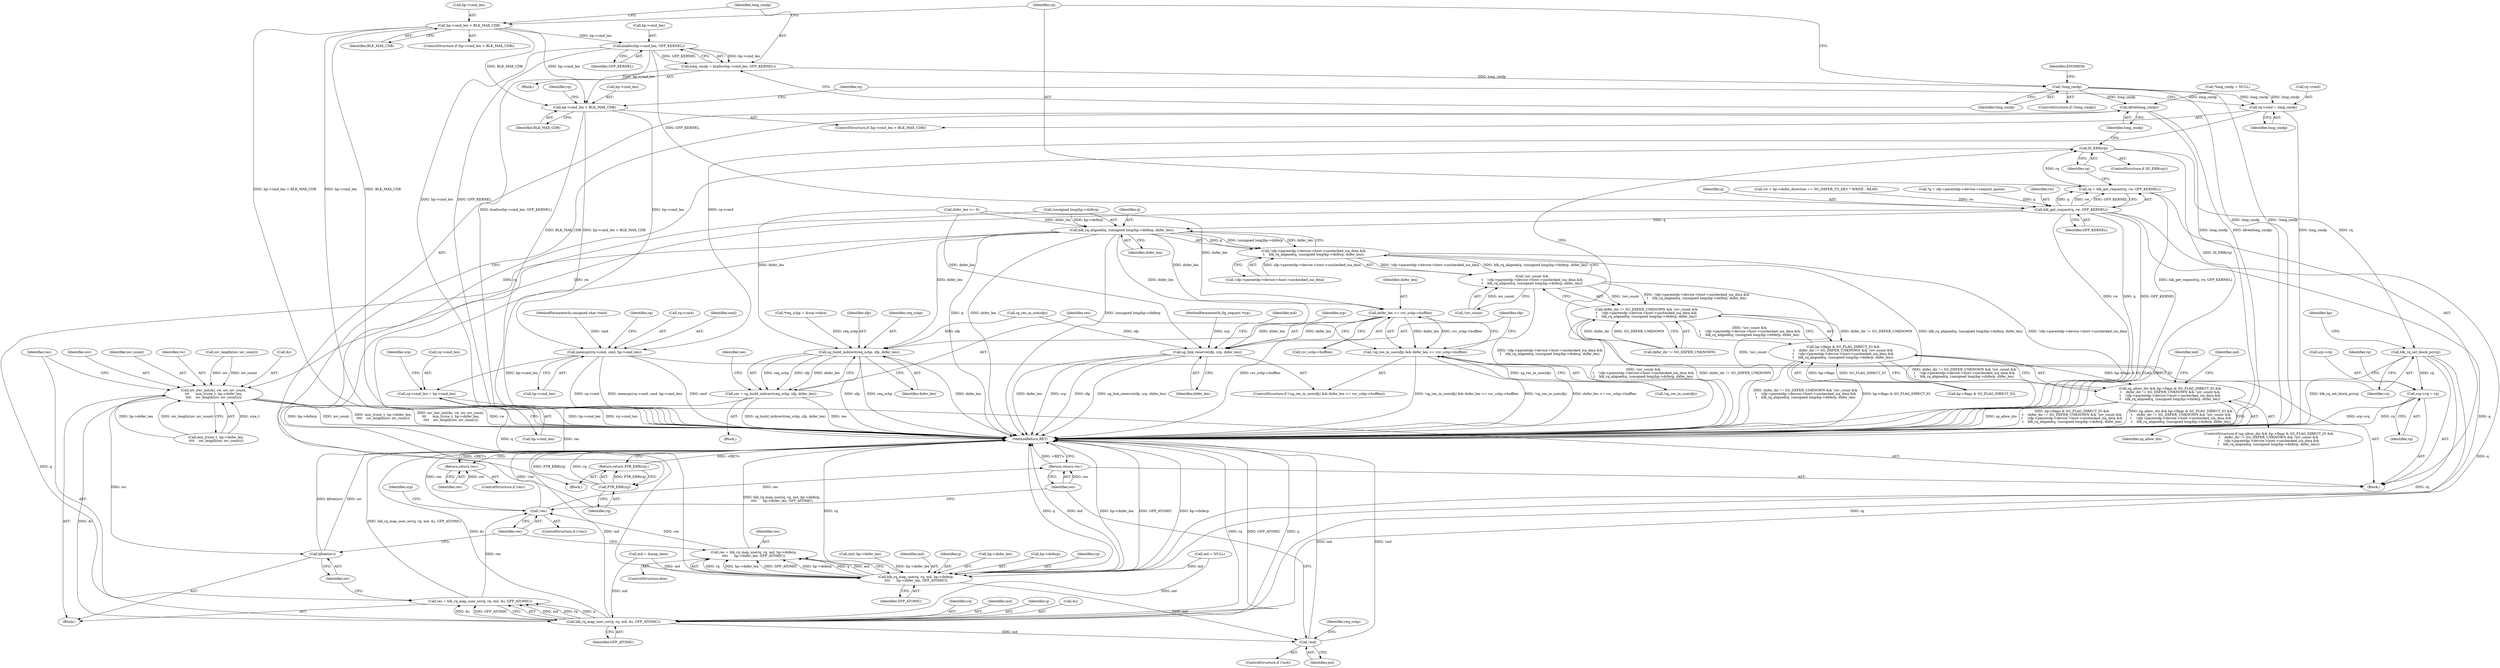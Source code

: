 digraph "0_linux_451a2886b6bf90e2fb378f7c46c655450fb96e81@pointer" {
"1000199" [label="(Call,kzalloc(hp->cmd_len, GFP_KERNEL))"];
"1000191" [label="(Call,hp->cmd_len > BLK_MAX_CDB)"];
"1000197" [label="(Call,long_cmdp = kzalloc(hp->cmd_len, GFP_KERNEL))"];
"1000205" [label="(Call,!long_cmdp)"];
"1000220" [label="(Call,kfree(long_cmdp))"];
"1000233" [label="(Call,rq->cmd = long_cmdp)"];
"1000238" [label="(Call,memcpy(rq->cmd, cmd, hp->cmd_len))"];
"1000246" [label="(Call,rq->cmd_len = hp->cmd_len)"];
"1000212" [label="(Call,blk_get_request(q, rw, GFP_KERNEL))"];
"1000210" [label="(Call,rq = blk_get_request(q, rw, GFP_KERNEL))"];
"1000217" [label="(Call,IS_ERR(rq))"];
"1000223" [label="(Call,PTR_ERR(rq))"];
"1000222" [label="(Return,return PTR_ERR(rq);)"];
"1000225" [label="(Call,blk_rq_set_block_pc(rq))"];
"1000253" [label="(Call,srp->rq = rq)"];
"1000457" [label="(Call,blk_rq_map_user_iov(q, rq, md, &i, GFP_ATOMIC))"];
"1000455" [label="(Call,res = blk_rq_map_user_iov(q, rq, md, &i, GFP_ATOMIC))"];
"1000481" [label="(Call,!res)"];
"1000505" [label="(Return,return res;)"];
"1000492" [label="(Call,!md)"];
"1000469" [label="(Call,blk_rq_map_user(q, rq, md, hp->dxferp,\n\t\t\t\t      hp->dxfer_len, GFP_ATOMIC))"];
"1000467" [label="(Call,res = blk_rq_map_user(q, rq, md, hp->dxferp,\n\t\t\t\t      hp->dxfer_len, GFP_ATOMIC))"];
"1000312" [label="(Call,blk_rq_aligned(q, (unsigned long)hp->dxferp, dxfer_len))"];
"1000301" [label="(Call,!sfp->parentdp->device->host->unchecked_isa_dma &&\n\t    blk_rq_aligned(q, (unsigned long)hp->dxferp, dxfer_len))"];
"1000298" [label="(Call,!iov_count &&\n\t    !sfp->parentdp->device->host->unchecked_isa_dma &&\n\t    blk_rq_aligned(q, (unsigned long)hp->dxferp, dxfer_len))"];
"1000294" [label="(Call,dxfer_dir != SG_DXFER_UNKNOWN && !iov_count &&\n\t    !sfp->parentdp->device->host->unchecked_isa_dma &&\n\t    blk_rq_aligned(q, (unsigned long)hp->dxferp, dxfer_len))"];
"1000288" [label="(Call,hp->flags & SG_FLAG_DIRECT_IO &&\n\t    dxfer_dir != SG_DXFER_UNKNOWN && !iov_count &&\n\t    !sfp->parentdp->device->host->unchecked_isa_dma &&\n\t    blk_rq_aligned(q, (unsigned long)hp->dxferp, dxfer_len))"];
"1000286" [label="(Call,sg_allow_dio && hp->flags & SG_FLAG_DIRECT_IO &&\n\t    dxfer_dir != SG_DXFER_UNKNOWN && !iov_count &&\n\t    !sfp->parentdp->device->host->unchecked_isa_dma &&\n\t    blk_rq_aligned(q, (unsigned long)hp->dxferp, dxfer_len))"];
"1000336" [label="(Call,dxfer_len <= rsv_schp->bufflen)"];
"1000332" [label="(Call,!sg_res_in_use(sfp) && dxfer_len <= rsv_schp->bufflen)"];
"1000341" [label="(Call,sg_link_reserve(sfp, srp, dxfer_len))"];
"1000349" [label="(Call,sg_build_indirect(req_schp, sfp, dxfer_len))"];
"1000347" [label="(Call,res = sg_build_indirect(req_schp, sfp, dxfer_len))"];
"1000355" [label="(Return,return res;)"];
"1000441" [label="(Call,iov_iter_init(&i, rw, iov, iov_count,\n\t\t\t      min_t(size_t, hp->dxfer_len,\n\t\t\t\t    iov_length(iov, iov_count))))"];
"1000464" [label="(Call,kfree(iov))"];
"1000228" [label="(Call,hp->cmd_len > BLK_MAX_CDB)"];
"1000243" [label="(Call,hp->cmd_len)"];
"1000254" [label="(Call,srp->rq)"];
"1000229" [label="(Call,hp->cmd_len)"];
"1000355" [label="(Return,return res;)"];
"1000482" [label="(Identifier,res)"];
"1000321" [label="(Identifier,md)"];
"1000200" [label="(Call,hp->cmd_len)"];
"1000222" [label="(Return,return PTR_ERR(rq);)"];
"1000332" [label="(Call,!sg_res_in_use(sfp) && dxfer_len <= rsv_schp->bufflen)"];
"1000452" [label="(Call,iov_length(iov, iov_count))"];
"1000347" [label="(Call,res = sg_build_indirect(req_schp, sfp, dxfer_len))"];
"1000314" [label="(Call,(unsigned long)hp->dxferp)"];
"1000481" [label="(Call,!res)"];
"1000442" [label="(Call,&i)"];
"1000225" [label="(Call,blk_rq_set_block_pc(rq))"];
"1000348" [label="(Identifier,res)"];
"1000344" [label="(Identifier,dxfer_len)"];
"1000491" [label="(ControlStructure,if (!md))"];
"1000486" [label="(Identifier,srp)"];
"1000210" [label="(Call,rq = blk_get_request(q, rw, GFP_KERNEL))"];
"1000331" [label="(ControlStructure,if (!sg_res_in_use(sfp) && dxfer_len <= rsv_schp->bufflen))"];
"1000507" [label="(MethodReturn,RET)"];
"1000463" [label="(Identifier,GFP_ATOMIC)"];
"1000178" [label="(Call,*long_cmdp = NULL)"];
"1000199" [label="(Call,kzalloc(hp->cmd_len, GFP_KERNEL))"];
"1000246" [label="(Call,rq->cmd_len = hp->cmd_len)"];
"1000212" [label="(Call,blk_get_request(q, rw, GFP_KERNEL))"];
"1000289" [label="(Call,hp->flags & SG_FLAG_DIRECT_IO)"];
"1000455" [label="(Call,res = blk_rq_map_user_iov(q, rq, md, &i, GFP_ATOMIC))"];
"1000123" [label="(Call,(int) hp->dxfer_len)"];
"1000472" [label="(Identifier,md)"];
"1000228" [label="(Call,hp->cmd_len > BLK_MAX_CDB)"];
"1000337" [label="(Identifier,dxfer_len)"];
"1000234" [label="(Call,rq->cmd)"];
"1000356" [label="(Identifier,res)"];
"1000333" [label="(Call,!sg_res_in_use(sfp))"];
"1000319" [label="(Identifier,dxfer_len)"];
"1000257" [label="(Identifier,rq)"];
"1000343" [label="(Identifier,srp)"];
"1000219" [label="(Block,)"];
"1000445" [label="(Identifier,iov)"];
"1000242" [label="(Identifier,cmd)"];
"1000465" [label="(Identifier,iov)"];
"1000230" [label="(Identifier,hp)"];
"1000505" [label="(Return,return res;)"];
"1000195" [label="(Identifier,BLK_MAX_CDB)"];
"1000227" [label="(ControlStructure,if (hp->cmd_len > BLK_MAX_CDB))"];
"1000446" [label="(Identifier,iov_count)"];
"1000325" [label="(Identifier,md)"];
"1000205" [label="(Call,!long_cmdp)"];
"1000313" [label="(Identifier,q)"];
"1000479" [label="(Identifier,GFP_ATOMIC)"];
"1000466" [label="(ControlStructure,else)"];
"1000470" [label="(Identifier,q)"];
"1000203" [label="(Identifier,GFP_KERNEL)"];
"1000352" [label="(Identifier,dxfer_len)"];
"1000226" [label="(Identifier,rq)"];
"1000287" [label="(Identifier,sg_allow_dio)"];
"1000476" [label="(Call,hp->dxfer_len)"];
"1000190" [label="(ControlStructure,if (hp->cmd_len > BLK_MAX_CDB))"];
"1000459" [label="(Identifier,rq)"];
"1000334" [label="(Call,sg_res_in_use(sfp))"];
"1000469" [label="(Call,blk_rq_map_user(q, rq, md, hp->dxferp,\n\t\t\t\t      hp->dxfer_len, GFP_ATOMIC))"];
"1000473" [label="(Call,hp->dxferp)"];
"1000302" [label="(Call,!sfp->parentdp->device->host->unchecked_isa_dma)"];
"1000216" [label="(ControlStructure,if (IS_ERR(rq)))"];
"1000102" [label="(MethodParameterIn,Sg_request *srp)"];
"1000285" [label="(ControlStructure,if (sg_allow_dio && hp->flags & SG_FLAG_DIRECT_IO &&\n\t    dxfer_dir != SG_DXFER_UNKNOWN && !iov_count &&\n\t    !sfp->parentdp->device->host->unchecked_isa_dma &&\n\t    blk_rq_aligned(q, (unsigned long)hp->dxferp, dxfer_len)))"];
"1000247" [label="(Call,rq->cmd_len)"];
"1000238" [label="(Call,memcpy(rq->cmd, cmd, hp->cmd_len))"];
"1000277" [label="(Call,dxfer_len <= 0)"];
"1000250" [label="(Call,hp->cmd_len)"];
"1000141" [label="(Call,*req_schp = &srp->data)"];
"1000460" [label="(Identifier,md)"];
"1000191" [label="(Call,hp->cmd_len > BLK_MAX_CDB)"];
"1000301" [label="(Call,!sfp->parentdp->device->host->unchecked_isa_dma &&\n\t    blk_rq_aligned(q, (unsigned long)hp->dxferp, dxfer_len))"];
"1000441" [label="(Call,iov_iter_init(&i, rw, iov, iov_count,\n\t\t\t      min_t(size_t, hp->dxfer_len,\n\t\t\t\t    iov_length(iov, iov_count))))"];
"1000260" [label="(Identifier,rq)"];
"1000288" [label="(Call,hp->flags & SG_FLAG_DIRECT_IO &&\n\t    dxfer_dir != SG_DXFER_UNKNOWN && !iov_count &&\n\t    !sfp->parentdp->device->host->unchecked_isa_dma &&\n\t    blk_rq_aligned(q, (unsigned long)hp->dxferp, dxfer_len))"];
"1000232" [label="(Identifier,BLK_MAX_CDB)"];
"1000324" [label="(Call,md = &map_data)"];
"1000233" [label="(Call,rq->cmd = long_cmdp)"];
"1000192" [label="(Call,hp->cmd_len)"];
"1000493" [label="(Identifier,md)"];
"1000457" [label="(Call,blk_rq_map_user_iov(q, rq, md, &i, GFP_ATOMIC))"];
"1000458" [label="(Identifier,q)"];
"1000480" [label="(ControlStructure,if (!res))"];
"1000444" [label="(Identifier,rw)"];
"1000456" [label="(Identifier,res)"];
"1000213" [label="(Identifier,q)"];
"1000198" [label="(Identifier,long_cmdp)"];
"1000418" [label="(Block,)"];
"1000103" [label="(MethodParameterIn,unsigned char *cmd)"];
"1000215" [label="(Identifier,GFP_KERNEL)"];
"1000492" [label="(Call,!md)"];
"1000167" [label="(Call,rw = hp->dxfer_direction == SG_DXFER_TO_DEV ? WRITE : READ)"];
"1000217" [label="(Call,IS_ERR(rq))"];
"1000295" [label="(Call,dxfer_dir != SG_DXFER_UNKNOWN)"];
"1000351" [label="(Identifier,sfp)"];
"1000155" [label="(Call,*q = sfp->parentdp->device->request_queue)"];
"1000341" [label="(Call,sg_link_reserve(sfp, srp, dxfer_len))"];
"1000204" [label="(ControlStructure,if (!long_cmdp))"];
"1000220" [label="(Call,kfree(long_cmdp))"];
"1000497" [label="(Identifier,req_schp)"];
"1000350" [label="(Identifier,req_schp)"];
"1000298" [label="(Call,!iov_count &&\n\t    !sfp->parentdp->device->host->unchecked_isa_dma &&\n\t    blk_rq_aligned(q, (unsigned long)hp->dxferp, dxfer_len))"];
"1000349" [label="(Call,sg_build_indirect(req_schp, sfp, dxfer_len))"];
"1000346" [label="(Block,)"];
"1000197" [label="(Call,long_cmdp = kzalloc(hp->cmd_len, GFP_KERNEL))"];
"1000299" [label="(Call,!iov_count)"];
"1000223" [label="(Call,PTR_ERR(rq))"];
"1000237" [label="(Identifier,long_cmdp)"];
"1000235" [label="(Identifier,rq)"];
"1000214" [label="(Identifier,rw)"];
"1000218" [label="(Identifier,rq)"];
"1000206" [label="(Identifier,long_cmdp)"];
"1000248" [label="(Identifier,rq)"];
"1000336" [label="(Call,dxfer_len <= rsv_schp->bufflen)"];
"1000464" [label="(Call,kfree(iov))"];
"1000286" [label="(Call,sg_allow_dio && hp->flags & SG_FLAG_DIRECT_IO &&\n\t    dxfer_dir != SG_DXFER_UNKNOWN && !iov_count &&\n\t    !sfp->parentdp->device->host->unchecked_isa_dma &&\n\t    blk_rq_aligned(q, (unsigned long)hp->dxferp, dxfer_len))"];
"1000471" [label="(Identifier,rq)"];
"1000224" [label="(Identifier,rq)"];
"1000221" [label="(Identifier,long_cmdp)"];
"1000461" [label="(Call,&i)"];
"1000209" [label="(Identifier,ENOMEM)"];
"1000468" [label="(Identifier,res)"];
"1000294" [label="(Call,dxfer_dir != SG_DXFER_UNKNOWN && !iov_count &&\n\t    !sfp->parentdp->device->host->unchecked_isa_dma &&\n\t    blk_rq_aligned(q, (unsigned long)hp->dxferp, dxfer_len))"];
"1000338" [label="(Call,rsv_schp->bufflen)"];
"1000342" [label="(Identifier,sfp)"];
"1000354" [label="(Identifier,res)"];
"1000447" [label="(Call,min_t(size_t, hp->dxfer_len,\n\t\t\t\t    iov_length(iov, iov_count)))"];
"1000253" [label="(Call,srp->rq = rq)"];
"1000506" [label="(Identifier,res)"];
"1000240" [label="(Identifier,rq)"];
"1000312" [label="(Call,blk_rq_aligned(q, (unsigned long)hp->dxferp, dxfer_len))"];
"1000467" [label="(Call,res = blk_rq_map_user(q, rq, md, hp->dxferp,\n\t\t\t\t      hp->dxfer_len, GFP_ATOMIC))"];
"1000104" [label="(Block,)"];
"1000359" [label="(Identifier,md)"];
"1000353" [label="(ControlStructure,if (res))"];
"1000196" [label="(Block,)"];
"1000320" [label="(Call,md = NULL)"];
"1000255" [label="(Identifier,srp)"];
"1000211" [label="(Identifier,rq)"];
"1000239" [label="(Call,rq->cmd)"];
"1000199" -> "1000197"  [label="AST: "];
"1000199" -> "1000203"  [label="CFG: "];
"1000200" -> "1000199"  [label="AST: "];
"1000203" -> "1000199"  [label="AST: "];
"1000197" -> "1000199"  [label="CFG: "];
"1000199" -> "1000507"  [label="DDG: hp->cmd_len"];
"1000199" -> "1000507"  [label="DDG: GFP_KERNEL"];
"1000199" -> "1000197"  [label="DDG: hp->cmd_len"];
"1000199" -> "1000197"  [label="DDG: GFP_KERNEL"];
"1000191" -> "1000199"  [label="DDG: hp->cmd_len"];
"1000199" -> "1000212"  [label="DDG: GFP_KERNEL"];
"1000199" -> "1000228"  [label="DDG: hp->cmd_len"];
"1000191" -> "1000190"  [label="AST: "];
"1000191" -> "1000195"  [label="CFG: "];
"1000192" -> "1000191"  [label="AST: "];
"1000195" -> "1000191"  [label="AST: "];
"1000198" -> "1000191"  [label="CFG: "];
"1000211" -> "1000191"  [label="CFG: "];
"1000191" -> "1000507"  [label="DDG: BLK_MAX_CDB"];
"1000191" -> "1000507"  [label="DDG: hp->cmd_len > BLK_MAX_CDB"];
"1000191" -> "1000507"  [label="DDG: hp->cmd_len"];
"1000191" -> "1000228"  [label="DDG: hp->cmd_len"];
"1000191" -> "1000228"  [label="DDG: BLK_MAX_CDB"];
"1000197" -> "1000196"  [label="AST: "];
"1000198" -> "1000197"  [label="AST: "];
"1000206" -> "1000197"  [label="CFG: "];
"1000197" -> "1000507"  [label="DDG: kzalloc(hp->cmd_len, GFP_KERNEL)"];
"1000197" -> "1000205"  [label="DDG: long_cmdp"];
"1000205" -> "1000204"  [label="AST: "];
"1000205" -> "1000206"  [label="CFG: "];
"1000206" -> "1000205"  [label="AST: "];
"1000209" -> "1000205"  [label="CFG: "];
"1000211" -> "1000205"  [label="CFG: "];
"1000205" -> "1000507"  [label="DDG: long_cmdp"];
"1000205" -> "1000507"  [label="DDG: !long_cmdp"];
"1000205" -> "1000220"  [label="DDG: long_cmdp"];
"1000205" -> "1000233"  [label="DDG: long_cmdp"];
"1000220" -> "1000219"  [label="AST: "];
"1000220" -> "1000221"  [label="CFG: "];
"1000221" -> "1000220"  [label="AST: "];
"1000224" -> "1000220"  [label="CFG: "];
"1000220" -> "1000507"  [label="DDG: long_cmdp"];
"1000220" -> "1000507"  [label="DDG: kfree(long_cmdp)"];
"1000178" -> "1000220"  [label="DDG: long_cmdp"];
"1000233" -> "1000227"  [label="AST: "];
"1000233" -> "1000237"  [label="CFG: "];
"1000234" -> "1000233"  [label="AST: "];
"1000237" -> "1000233"  [label="AST: "];
"1000240" -> "1000233"  [label="CFG: "];
"1000233" -> "1000507"  [label="DDG: long_cmdp"];
"1000178" -> "1000233"  [label="DDG: long_cmdp"];
"1000233" -> "1000238"  [label="DDG: rq->cmd"];
"1000238" -> "1000104"  [label="AST: "];
"1000238" -> "1000243"  [label="CFG: "];
"1000239" -> "1000238"  [label="AST: "];
"1000242" -> "1000238"  [label="AST: "];
"1000243" -> "1000238"  [label="AST: "];
"1000248" -> "1000238"  [label="CFG: "];
"1000238" -> "1000507"  [label="DDG: rq->cmd"];
"1000238" -> "1000507"  [label="DDG: memcpy(rq->cmd, cmd, hp->cmd_len)"];
"1000238" -> "1000507"  [label="DDG: cmd"];
"1000103" -> "1000238"  [label="DDG: cmd"];
"1000228" -> "1000238"  [label="DDG: hp->cmd_len"];
"1000238" -> "1000246"  [label="DDG: hp->cmd_len"];
"1000246" -> "1000104"  [label="AST: "];
"1000246" -> "1000250"  [label="CFG: "];
"1000247" -> "1000246"  [label="AST: "];
"1000250" -> "1000246"  [label="AST: "];
"1000255" -> "1000246"  [label="CFG: "];
"1000246" -> "1000507"  [label="DDG: hp->cmd_len"];
"1000246" -> "1000507"  [label="DDG: rq->cmd_len"];
"1000212" -> "1000210"  [label="AST: "];
"1000212" -> "1000215"  [label="CFG: "];
"1000213" -> "1000212"  [label="AST: "];
"1000214" -> "1000212"  [label="AST: "];
"1000215" -> "1000212"  [label="AST: "];
"1000210" -> "1000212"  [label="CFG: "];
"1000212" -> "1000507"  [label="DDG: rw"];
"1000212" -> "1000507"  [label="DDG: q"];
"1000212" -> "1000507"  [label="DDG: GFP_KERNEL"];
"1000212" -> "1000210"  [label="DDG: q"];
"1000212" -> "1000210"  [label="DDG: rw"];
"1000212" -> "1000210"  [label="DDG: GFP_KERNEL"];
"1000155" -> "1000212"  [label="DDG: q"];
"1000167" -> "1000212"  [label="DDG: rw"];
"1000212" -> "1000312"  [label="DDG: q"];
"1000212" -> "1000441"  [label="DDG: rw"];
"1000212" -> "1000457"  [label="DDG: q"];
"1000212" -> "1000469"  [label="DDG: q"];
"1000210" -> "1000104"  [label="AST: "];
"1000211" -> "1000210"  [label="AST: "];
"1000218" -> "1000210"  [label="CFG: "];
"1000210" -> "1000507"  [label="DDG: blk_get_request(q, rw, GFP_KERNEL)"];
"1000210" -> "1000217"  [label="DDG: rq"];
"1000217" -> "1000216"  [label="AST: "];
"1000217" -> "1000218"  [label="CFG: "];
"1000218" -> "1000217"  [label="AST: "];
"1000221" -> "1000217"  [label="CFG: "];
"1000226" -> "1000217"  [label="CFG: "];
"1000217" -> "1000507"  [label="DDG: IS_ERR(rq)"];
"1000217" -> "1000223"  [label="DDG: rq"];
"1000217" -> "1000225"  [label="DDG: rq"];
"1000223" -> "1000222"  [label="AST: "];
"1000223" -> "1000224"  [label="CFG: "];
"1000224" -> "1000223"  [label="AST: "];
"1000222" -> "1000223"  [label="CFG: "];
"1000223" -> "1000507"  [label="DDG: PTR_ERR(rq)"];
"1000223" -> "1000507"  [label="DDG: rq"];
"1000223" -> "1000222"  [label="DDG: PTR_ERR(rq)"];
"1000222" -> "1000219"  [label="AST: "];
"1000507" -> "1000222"  [label="CFG: "];
"1000222" -> "1000507"  [label="DDG: <RET>"];
"1000225" -> "1000104"  [label="AST: "];
"1000225" -> "1000226"  [label="CFG: "];
"1000226" -> "1000225"  [label="AST: "];
"1000230" -> "1000225"  [label="CFG: "];
"1000225" -> "1000507"  [label="DDG: blk_rq_set_block_pc(rq)"];
"1000225" -> "1000253"  [label="DDG: rq"];
"1000225" -> "1000457"  [label="DDG: rq"];
"1000225" -> "1000469"  [label="DDG: rq"];
"1000253" -> "1000104"  [label="AST: "];
"1000253" -> "1000257"  [label="CFG: "];
"1000254" -> "1000253"  [label="AST: "];
"1000257" -> "1000253"  [label="AST: "];
"1000260" -> "1000253"  [label="CFG: "];
"1000253" -> "1000507"  [label="DDG: srp->rq"];
"1000253" -> "1000507"  [label="DDG: rq"];
"1000457" -> "1000455"  [label="AST: "];
"1000457" -> "1000463"  [label="CFG: "];
"1000458" -> "1000457"  [label="AST: "];
"1000459" -> "1000457"  [label="AST: "];
"1000460" -> "1000457"  [label="AST: "];
"1000461" -> "1000457"  [label="AST: "];
"1000463" -> "1000457"  [label="AST: "];
"1000455" -> "1000457"  [label="CFG: "];
"1000457" -> "1000507"  [label="DDG: &i"];
"1000457" -> "1000507"  [label="DDG: md"];
"1000457" -> "1000507"  [label="DDG: rq"];
"1000457" -> "1000507"  [label="DDG: GFP_ATOMIC"];
"1000457" -> "1000507"  [label="DDG: q"];
"1000457" -> "1000455"  [label="DDG: md"];
"1000457" -> "1000455"  [label="DDG: rq"];
"1000457" -> "1000455"  [label="DDG: q"];
"1000457" -> "1000455"  [label="DDG: &i"];
"1000457" -> "1000455"  [label="DDG: GFP_ATOMIC"];
"1000312" -> "1000457"  [label="DDG: q"];
"1000324" -> "1000457"  [label="DDG: md"];
"1000320" -> "1000457"  [label="DDG: md"];
"1000441" -> "1000457"  [label="DDG: &i"];
"1000457" -> "1000492"  [label="DDG: md"];
"1000455" -> "1000418"  [label="AST: "];
"1000456" -> "1000455"  [label="AST: "];
"1000465" -> "1000455"  [label="CFG: "];
"1000455" -> "1000507"  [label="DDG: blk_rq_map_user_iov(q, rq, md, &i, GFP_ATOMIC)"];
"1000455" -> "1000481"  [label="DDG: res"];
"1000481" -> "1000480"  [label="AST: "];
"1000481" -> "1000482"  [label="CFG: "];
"1000482" -> "1000481"  [label="AST: "];
"1000486" -> "1000481"  [label="CFG: "];
"1000506" -> "1000481"  [label="CFG: "];
"1000481" -> "1000507"  [label="DDG: !res"];
"1000481" -> "1000507"  [label="DDG: res"];
"1000467" -> "1000481"  [label="DDG: res"];
"1000481" -> "1000505"  [label="DDG: res"];
"1000505" -> "1000104"  [label="AST: "];
"1000505" -> "1000506"  [label="CFG: "];
"1000506" -> "1000505"  [label="AST: "];
"1000507" -> "1000505"  [label="CFG: "];
"1000505" -> "1000507"  [label="DDG: <RET>"];
"1000506" -> "1000505"  [label="DDG: res"];
"1000492" -> "1000491"  [label="AST: "];
"1000492" -> "1000493"  [label="CFG: "];
"1000493" -> "1000492"  [label="AST: "];
"1000497" -> "1000492"  [label="CFG: "];
"1000506" -> "1000492"  [label="CFG: "];
"1000492" -> "1000507"  [label="DDG: md"];
"1000492" -> "1000507"  [label="DDG: !md"];
"1000469" -> "1000492"  [label="DDG: md"];
"1000469" -> "1000467"  [label="AST: "];
"1000469" -> "1000479"  [label="CFG: "];
"1000470" -> "1000469"  [label="AST: "];
"1000471" -> "1000469"  [label="AST: "];
"1000472" -> "1000469"  [label="AST: "];
"1000473" -> "1000469"  [label="AST: "];
"1000476" -> "1000469"  [label="AST: "];
"1000479" -> "1000469"  [label="AST: "];
"1000467" -> "1000469"  [label="CFG: "];
"1000469" -> "1000507"  [label="DDG: md"];
"1000469" -> "1000507"  [label="DDG: hp->dxfer_len"];
"1000469" -> "1000507"  [label="DDG: GFP_ATOMIC"];
"1000469" -> "1000507"  [label="DDG: hp->dxferp"];
"1000469" -> "1000507"  [label="DDG: rq"];
"1000469" -> "1000507"  [label="DDG: q"];
"1000469" -> "1000467"  [label="DDG: rq"];
"1000469" -> "1000467"  [label="DDG: hp->dxfer_len"];
"1000469" -> "1000467"  [label="DDG: GFP_ATOMIC"];
"1000469" -> "1000467"  [label="DDG: hp->dxferp"];
"1000469" -> "1000467"  [label="DDG: q"];
"1000469" -> "1000467"  [label="DDG: md"];
"1000312" -> "1000469"  [label="DDG: q"];
"1000324" -> "1000469"  [label="DDG: md"];
"1000320" -> "1000469"  [label="DDG: md"];
"1000314" -> "1000469"  [label="DDG: hp->dxferp"];
"1000123" -> "1000469"  [label="DDG: hp->dxfer_len"];
"1000467" -> "1000466"  [label="AST: "];
"1000468" -> "1000467"  [label="AST: "];
"1000482" -> "1000467"  [label="CFG: "];
"1000467" -> "1000507"  [label="DDG: blk_rq_map_user(q, rq, md, hp->dxferp,\n\t\t\t\t      hp->dxfer_len, GFP_ATOMIC)"];
"1000312" -> "1000301"  [label="AST: "];
"1000312" -> "1000319"  [label="CFG: "];
"1000313" -> "1000312"  [label="AST: "];
"1000314" -> "1000312"  [label="AST: "];
"1000319" -> "1000312"  [label="AST: "];
"1000301" -> "1000312"  [label="CFG: "];
"1000312" -> "1000507"  [label="DDG: q"];
"1000312" -> "1000507"  [label="DDG: dxfer_len"];
"1000312" -> "1000507"  [label="DDG: (unsigned long)hp->dxferp"];
"1000312" -> "1000301"  [label="DDG: q"];
"1000312" -> "1000301"  [label="DDG: (unsigned long)hp->dxferp"];
"1000312" -> "1000301"  [label="DDG: dxfer_len"];
"1000314" -> "1000312"  [label="DDG: hp->dxferp"];
"1000277" -> "1000312"  [label="DDG: dxfer_len"];
"1000312" -> "1000336"  [label="DDG: dxfer_len"];
"1000312" -> "1000341"  [label="DDG: dxfer_len"];
"1000312" -> "1000349"  [label="DDG: dxfer_len"];
"1000301" -> "1000298"  [label="AST: "];
"1000301" -> "1000302"  [label="CFG: "];
"1000302" -> "1000301"  [label="AST: "];
"1000298" -> "1000301"  [label="CFG: "];
"1000301" -> "1000507"  [label="DDG: blk_rq_aligned(q, (unsigned long)hp->dxferp, dxfer_len)"];
"1000301" -> "1000507"  [label="DDG: !sfp->parentdp->device->host->unchecked_isa_dma"];
"1000301" -> "1000298"  [label="DDG: !sfp->parentdp->device->host->unchecked_isa_dma"];
"1000301" -> "1000298"  [label="DDG: blk_rq_aligned(q, (unsigned long)hp->dxferp, dxfer_len)"];
"1000302" -> "1000301"  [label="DDG: sfp->parentdp->device->host->unchecked_isa_dma"];
"1000298" -> "1000294"  [label="AST: "];
"1000298" -> "1000299"  [label="CFG: "];
"1000299" -> "1000298"  [label="AST: "];
"1000294" -> "1000298"  [label="CFG: "];
"1000298" -> "1000507"  [label="DDG: !iov_count"];
"1000298" -> "1000507"  [label="DDG: !sfp->parentdp->device->host->unchecked_isa_dma &&\n\t    blk_rq_aligned(q, (unsigned long)hp->dxferp, dxfer_len)"];
"1000298" -> "1000294"  [label="DDG: !iov_count"];
"1000298" -> "1000294"  [label="DDG: !sfp->parentdp->device->host->unchecked_isa_dma &&\n\t    blk_rq_aligned(q, (unsigned long)hp->dxferp, dxfer_len)"];
"1000299" -> "1000298"  [label="DDG: iov_count"];
"1000294" -> "1000288"  [label="AST: "];
"1000294" -> "1000295"  [label="CFG: "];
"1000295" -> "1000294"  [label="AST: "];
"1000288" -> "1000294"  [label="CFG: "];
"1000294" -> "1000507"  [label="DDG: !iov_count &&\n\t    !sfp->parentdp->device->host->unchecked_isa_dma &&\n\t    blk_rq_aligned(q, (unsigned long)hp->dxferp, dxfer_len)"];
"1000294" -> "1000507"  [label="DDG: dxfer_dir != SG_DXFER_UNKNOWN"];
"1000294" -> "1000288"  [label="DDG: dxfer_dir != SG_DXFER_UNKNOWN"];
"1000294" -> "1000288"  [label="DDG: !iov_count &&\n\t    !sfp->parentdp->device->host->unchecked_isa_dma &&\n\t    blk_rq_aligned(q, (unsigned long)hp->dxferp, dxfer_len)"];
"1000295" -> "1000294"  [label="DDG: dxfer_dir"];
"1000295" -> "1000294"  [label="DDG: SG_DXFER_UNKNOWN"];
"1000288" -> "1000286"  [label="AST: "];
"1000288" -> "1000289"  [label="CFG: "];
"1000289" -> "1000288"  [label="AST: "];
"1000286" -> "1000288"  [label="CFG: "];
"1000288" -> "1000507"  [label="DDG: dxfer_dir != SG_DXFER_UNKNOWN && !iov_count &&\n\t    !sfp->parentdp->device->host->unchecked_isa_dma &&\n\t    blk_rq_aligned(q, (unsigned long)hp->dxferp, dxfer_len)"];
"1000288" -> "1000507"  [label="DDG: hp->flags & SG_FLAG_DIRECT_IO"];
"1000288" -> "1000286"  [label="DDG: hp->flags & SG_FLAG_DIRECT_IO"];
"1000288" -> "1000286"  [label="DDG: dxfer_dir != SG_DXFER_UNKNOWN && !iov_count &&\n\t    !sfp->parentdp->device->host->unchecked_isa_dma &&\n\t    blk_rq_aligned(q, (unsigned long)hp->dxferp, dxfer_len)"];
"1000289" -> "1000288"  [label="DDG: hp->flags"];
"1000289" -> "1000288"  [label="DDG: SG_FLAG_DIRECT_IO"];
"1000286" -> "1000285"  [label="AST: "];
"1000286" -> "1000287"  [label="CFG: "];
"1000287" -> "1000286"  [label="AST: "];
"1000321" -> "1000286"  [label="CFG: "];
"1000325" -> "1000286"  [label="CFG: "];
"1000286" -> "1000507"  [label="DDG: sg_allow_dio && hp->flags & SG_FLAG_DIRECT_IO &&\n\t    dxfer_dir != SG_DXFER_UNKNOWN && !iov_count &&\n\t    !sfp->parentdp->device->host->unchecked_isa_dma &&\n\t    blk_rq_aligned(q, (unsigned long)hp->dxferp, dxfer_len)"];
"1000286" -> "1000507"  [label="DDG: sg_allow_dio"];
"1000286" -> "1000507"  [label="DDG: hp->flags & SG_FLAG_DIRECT_IO &&\n\t    dxfer_dir != SG_DXFER_UNKNOWN && !iov_count &&\n\t    !sfp->parentdp->device->host->unchecked_isa_dma &&\n\t    blk_rq_aligned(q, (unsigned long)hp->dxferp, dxfer_len)"];
"1000336" -> "1000332"  [label="AST: "];
"1000336" -> "1000338"  [label="CFG: "];
"1000337" -> "1000336"  [label="AST: "];
"1000338" -> "1000336"  [label="AST: "];
"1000332" -> "1000336"  [label="CFG: "];
"1000336" -> "1000507"  [label="DDG: rsv_schp->bufflen"];
"1000336" -> "1000332"  [label="DDG: dxfer_len"];
"1000336" -> "1000332"  [label="DDG: rsv_schp->bufflen"];
"1000277" -> "1000336"  [label="DDG: dxfer_len"];
"1000336" -> "1000341"  [label="DDG: dxfer_len"];
"1000336" -> "1000349"  [label="DDG: dxfer_len"];
"1000332" -> "1000331"  [label="AST: "];
"1000332" -> "1000333"  [label="CFG: "];
"1000333" -> "1000332"  [label="AST: "];
"1000342" -> "1000332"  [label="CFG: "];
"1000348" -> "1000332"  [label="CFG: "];
"1000332" -> "1000507"  [label="DDG: !sg_res_in_use(sfp)"];
"1000332" -> "1000507"  [label="DDG: dxfer_len <= rsv_schp->bufflen"];
"1000332" -> "1000507"  [label="DDG: !sg_res_in_use(sfp) && dxfer_len <= rsv_schp->bufflen"];
"1000333" -> "1000332"  [label="DDG: sg_res_in_use(sfp)"];
"1000341" -> "1000331"  [label="AST: "];
"1000341" -> "1000344"  [label="CFG: "];
"1000342" -> "1000341"  [label="AST: "];
"1000343" -> "1000341"  [label="AST: "];
"1000344" -> "1000341"  [label="AST: "];
"1000359" -> "1000341"  [label="CFG: "];
"1000341" -> "1000507"  [label="DDG: dxfer_len"];
"1000341" -> "1000507"  [label="DDG: srp"];
"1000341" -> "1000507"  [label="DDG: sfp"];
"1000341" -> "1000507"  [label="DDG: sg_link_reserve(sfp, srp, dxfer_len)"];
"1000334" -> "1000341"  [label="DDG: sfp"];
"1000102" -> "1000341"  [label="DDG: srp"];
"1000277" -> "1000341"  [label="DDG: dxfer_len"];
"1000349" -> "1000347"  [label="AST: "];
"1000349" -> "1000352"  [label="CFG: "];
"1000350" -> "1000349"  [label="AST: "];
"1000351" -> "1000349"  [label="AST: "];
"1000352" -> "1000349"  [label="AST: "];
"1000347" -> "1000349"  [label="CFG: "];
"1000349" -> "1000507"  [label="DDG: sfp"];
"1000349" -> "1000507"  [label="DDG: req_schp"];
"1000349" -> "1000507"  [label="DDG: dxfer_len"];
"1000349" -> "1000347"  [label="DDG: req_schp"];
"1000349" -> "1000347"  [label="DDG: sfp"];
"1000349" -> "1000347"  [label="DDG: dxfer_len"];
"1000141" -> "1000349"  [label="DDG: req_schp"];
"1000334" -> "1000349"  [label="DDG: sfp"];
"1000277" -> "1000349"  [label="DDG: dxfer_len"];
"1000347" -> "1000346"  [label="AST: "];
"1000348" -> "1000347"  [label="AST: "];
"1000354" -> "1000347"  [label="CFG: "];
"1000347" -> "1000507"  [label="DDG: sg_build_indirect(req_schp, sfp, dxfer_len)"];
"1000347" -> "1000507"  [label="DDG: res"];
"1000347" -> "1000355"  [label="DDG: res"];
"1000355" -> "1000353"  [label="AST: "];
"1000355" -> "1000356"  [label="CFG: "];
"1000356" -> "1000355"  [label="AST: "];
"1000507" -> "1000355"  [label="CFG: "];
"1000355" -> "1000507"  [label="DDG: <RET>"];
"1000356" -> "1000355"  [label="DDG: res"];
"1000441" -> "1000418"  [label="AST: "];
"1000441" -> "1000447"  [label="CFG: "];
"1000442" -> "1000441"  [label="AST: "];
"1000444" -> "1000441"  [label="AST: "];
"1000445" -> "1000441"  [label="AST: "];
"1000446" -> "1000441"  [label="AST: "];
"1000447" -> "1000441"  [label="AST: "];
"1000456" -> "1000441"  [label="CFG: "];
"1000441" -> "1000507"  [label="DDG: iov_count"];
"1000441" -> "1000507"  [label="DDG: min_t(size_t, hp->dxfer_len,\n\t\t\t\t    iov_length(iov, iov_count))"];
"1000441" -> "1000507"  [label="DDG: iov_iter_init(&i, rw, iov, iov_count,\n\t\t\t      min_t(size_t, hp->dxfer_len,\n\t\t\t\t    iov_length(iov, iov_count)))"];
"1000441" -> "1000507"  [label="DDG: rw"];
"1000452" -> "1000441"  [label="DDG: iov"];
"1000452" -> "1000441"  [label="DDG: iov_count"];
"1000447" -> "1000441"  [label="DDG: size_t"];
"1000447" -> "1000441"  [label="DDG: hp->dxfer_len"];
"1000447" -> "1000441"  [label="DDG: iov_length(iov, iov_count)"];
"1000441" -> "1000464"  [label="DDG: iov"];
"1000464" -> "1000418"  [label="AST: "];
"1000464" -> "1000465"  [label="CFG: "];
"1000465" -> "1000464"  [label="AST: "];
"1000482" -> "1000464"  [label="CFG: "];
"1000464" -> "1000507"  [label="DDG: iov"];
"1000464" -> "1000507"  [label="DDG: kfree(iov)"];
"1000228" -> "1000227"  [label="AST: "];
"1000228" -> "1000232"  [label="CFG: "];
"1000229" -> "1000228"  [label="AST: "];
"1000232" -> "1000228"  [label="AST: "];
"1000235" -> "1000228"  [label="CFG: "];
"1000240" -> "1000228"  [label="CFG: "];
"1000228" -> "1000507"  [label="DDG: hp->cmd_len > BLK_MAX_CDB"];
"1000228" -> "1000507"  [label="DDG: BLK_MAX_CDB"];
}
